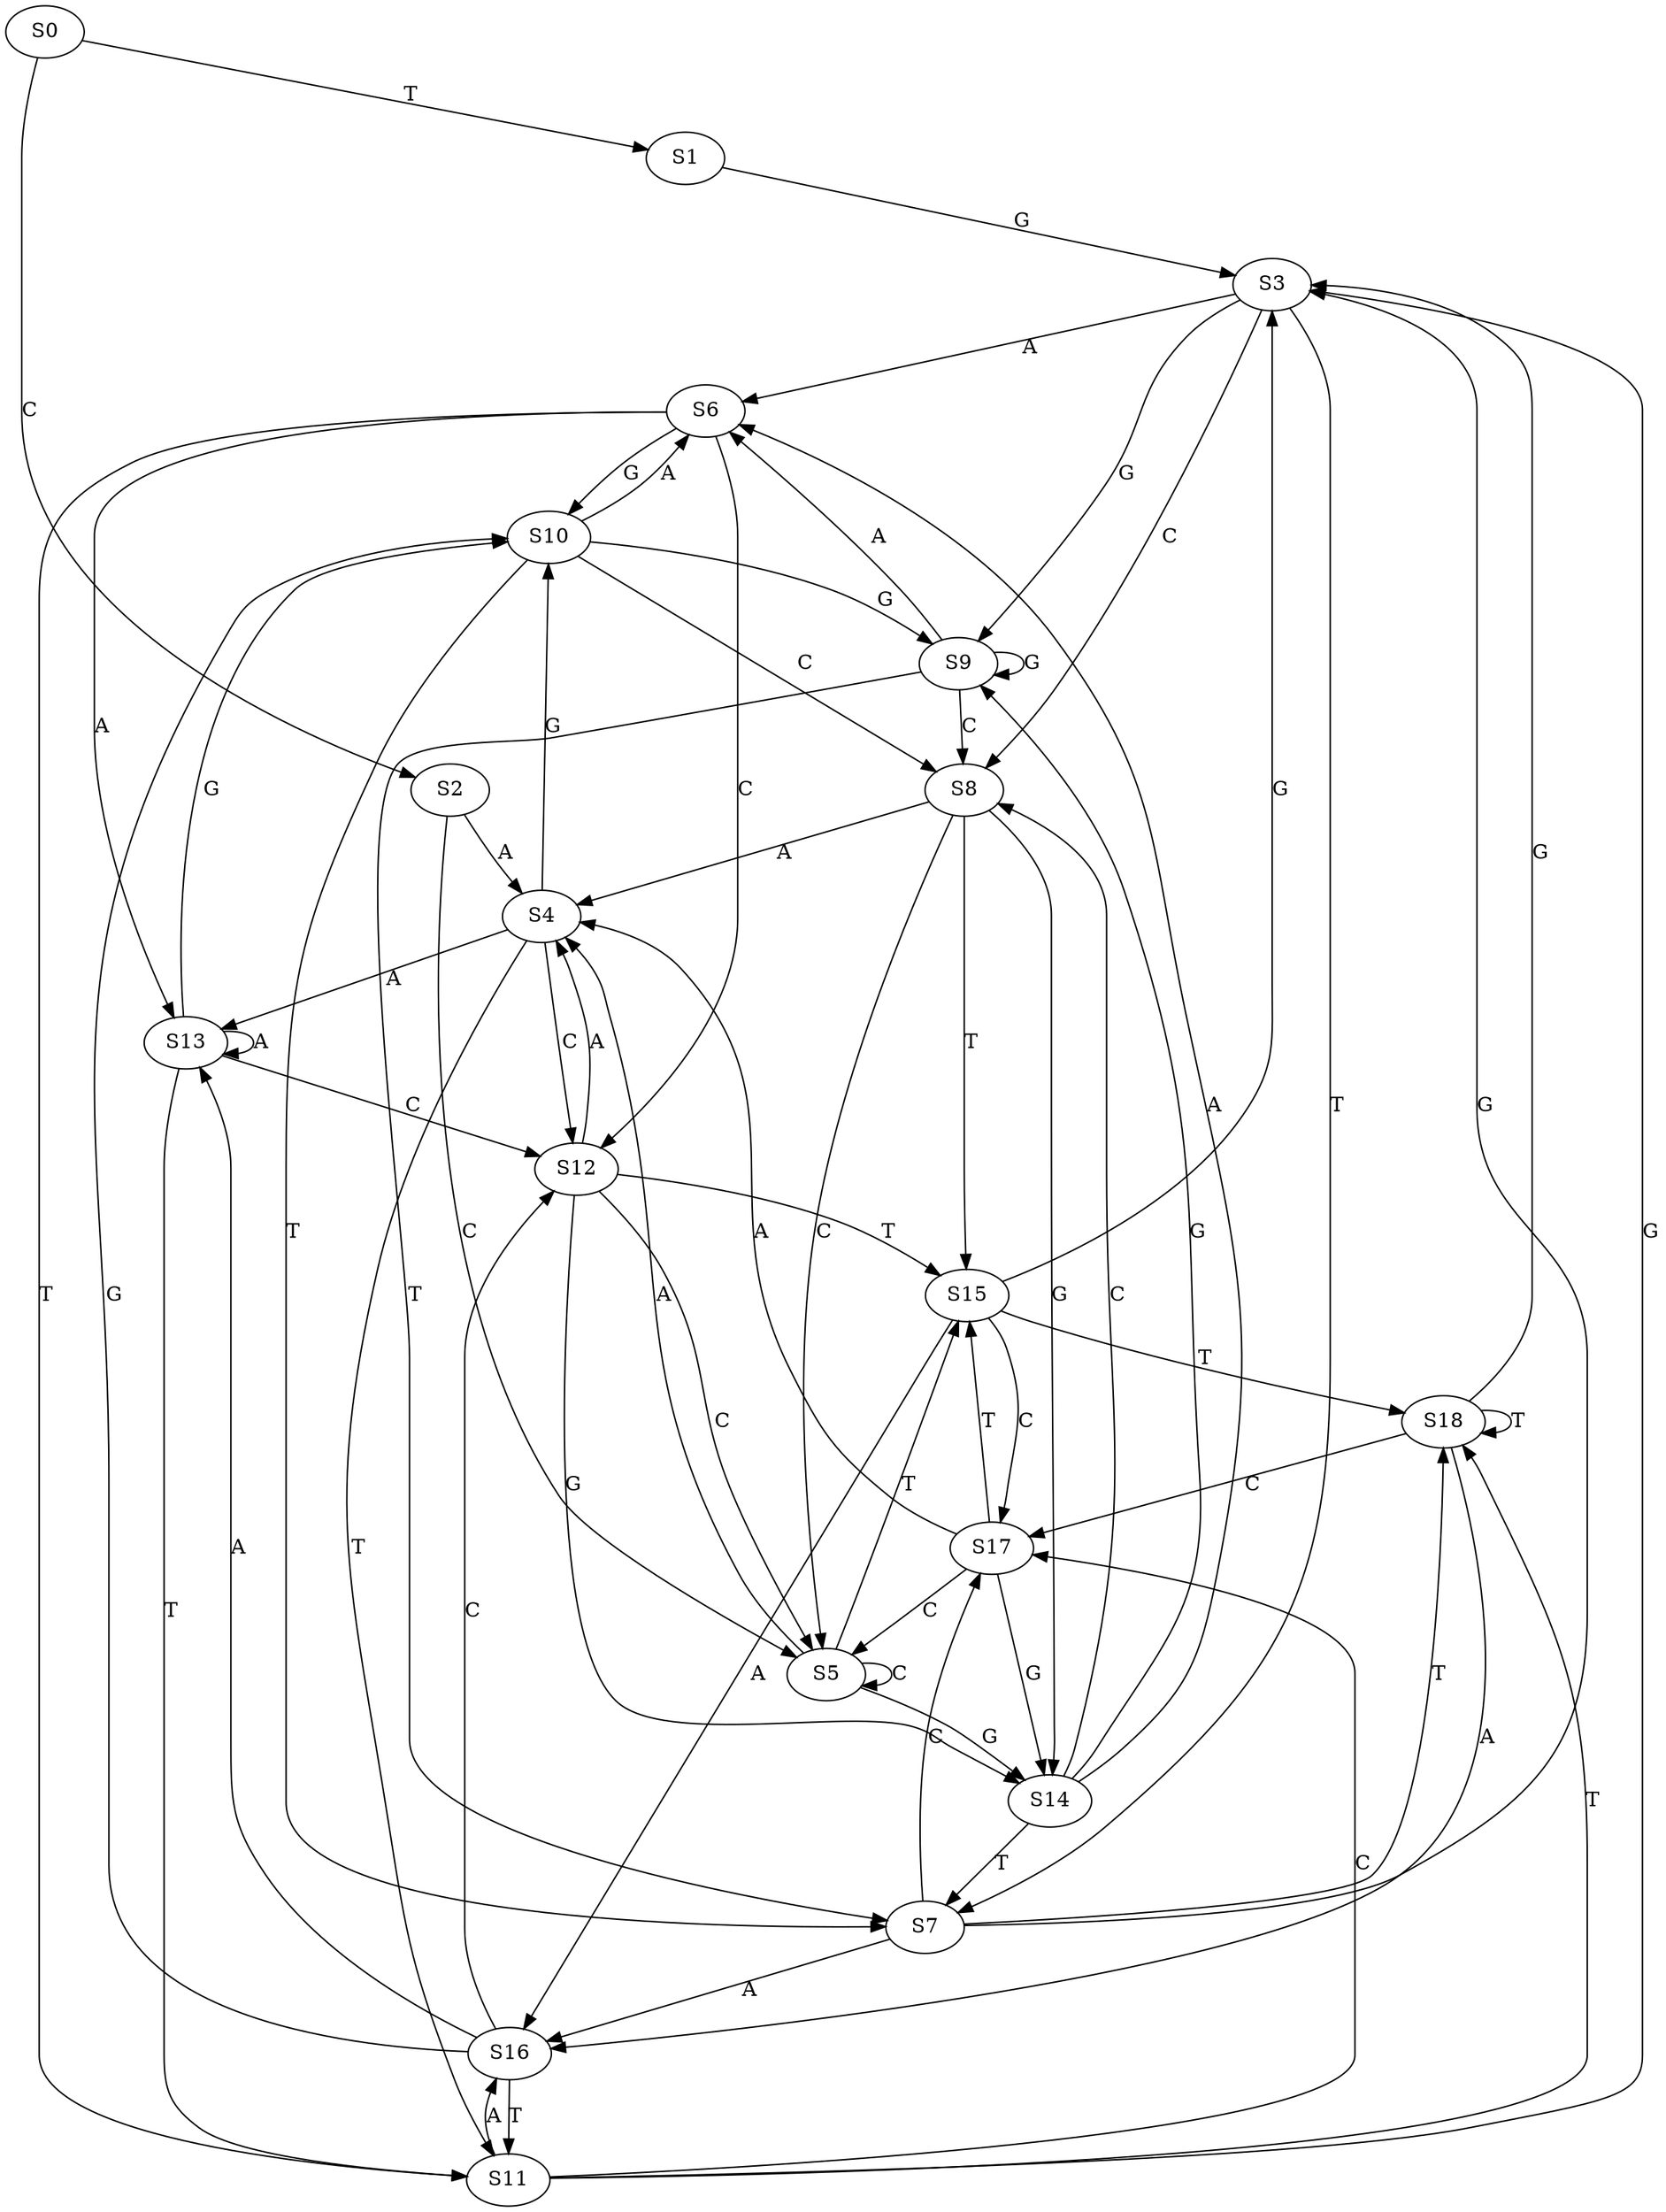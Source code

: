 strict digraph  {
	S0 -> S1 [ label = T ];
	S0 -> S2 [ label = C ];
	S1 -> S3 [ label = G ];
	S2 -> S4 [ label = A ];
	S2 -> S5 [ label = C ];
	S3 -> S6 [ label = A ];
	S3 -> S7 [ label = T ];
	S3 -> S8 [ label = C ];
	S3 -> S9 [ label = G ];
	S4 -> S10 [ label = G ];
	S4 -> S11 [ label = T ];
	S4 -> S12 [ label = C ];
	S4 -> S13 [ label = A ];
	S5 -> S14 [ label = G ];
	S5 -> S5 [ label = C ];
	S5 -> S4 [ label = A ];
	S5 -> S15 [ label = T ];
	S6 -> S10 [ label = G ];
	S6 -> S13 [ label = A ];
	S6 -> S12 [ label = C ];
	S6 -> S11 [ label = T ];
	S7 -> S16 [ label = A ];
	S7 -> S17 [ label = C ];
	S7 -> S3 [ label = G ];
	S7 -> S18 [ label = T ];
	S8 -> S5 [ label = C ];
	S8 -> S15 [ label = T ];
	S8 -> S14 [ label = G ];
	S8 -> S4 [ label = A ];
	S9 -> S6 [ label = A ];
	S9 -> S7 [ label = T ];
	S9 -> S9 [ label = G ];
	S9 -> S8 [ label = C ];
	S10 -> S7 [ label = T ];
	S10 -> S9 [ label = G ];
	S10 -> S6 [ label = A ];
	S10 -> S8 [ label = C ];
	S11 -> S16 [ label = A ];
	S11 -> S17 [ label = C ];
	S11 -> S18 [ label = T ];
	S11 -> S3 [ label = G ];
	S12 -> S4 [ label = A ];
	S12 -> S15 [ label = T ];
	S12 -> S5 [ label = C ];
	S12 -> S14 [ label = G ];
	S13 -> S11 [ label = T ];
	S13 -> S12 [ label = C ];
	S13 -> S10 [ label = G ];
	S13 -> S13 [ label = A ];
	S14 -> S9 [ label = G ];
	S14 -> S7 [ label = T ];
	S14 -> S6 [ label = A ];
	S14 -> S8 [ label = C ];
	S15 -> S3 [ label = G ];
	S15 -> S17 [ label = C ];
	S15 -> S16 [ label = A ];
	S15 -> S18 [ label = T ];
	S16 -> S10 [ label = G ];
	S16 -> S11 [ label = T ];
	S16 -> S13 [ label = A ];
	S16 -> S12 [ label = C ];
	S17 -> S15 [ label = T ];
	S17 -> S14 [ label = G ];
	S17 -> S5 [ label = C ];
	S17 -> S4 [ label = A ];
	S18 -> S17 [ label = C ];
	S18 -> S3 [ label = G ];
	S18 -> S18 [ label = T ];
	S18 -> S16 [ label = A ];
}

